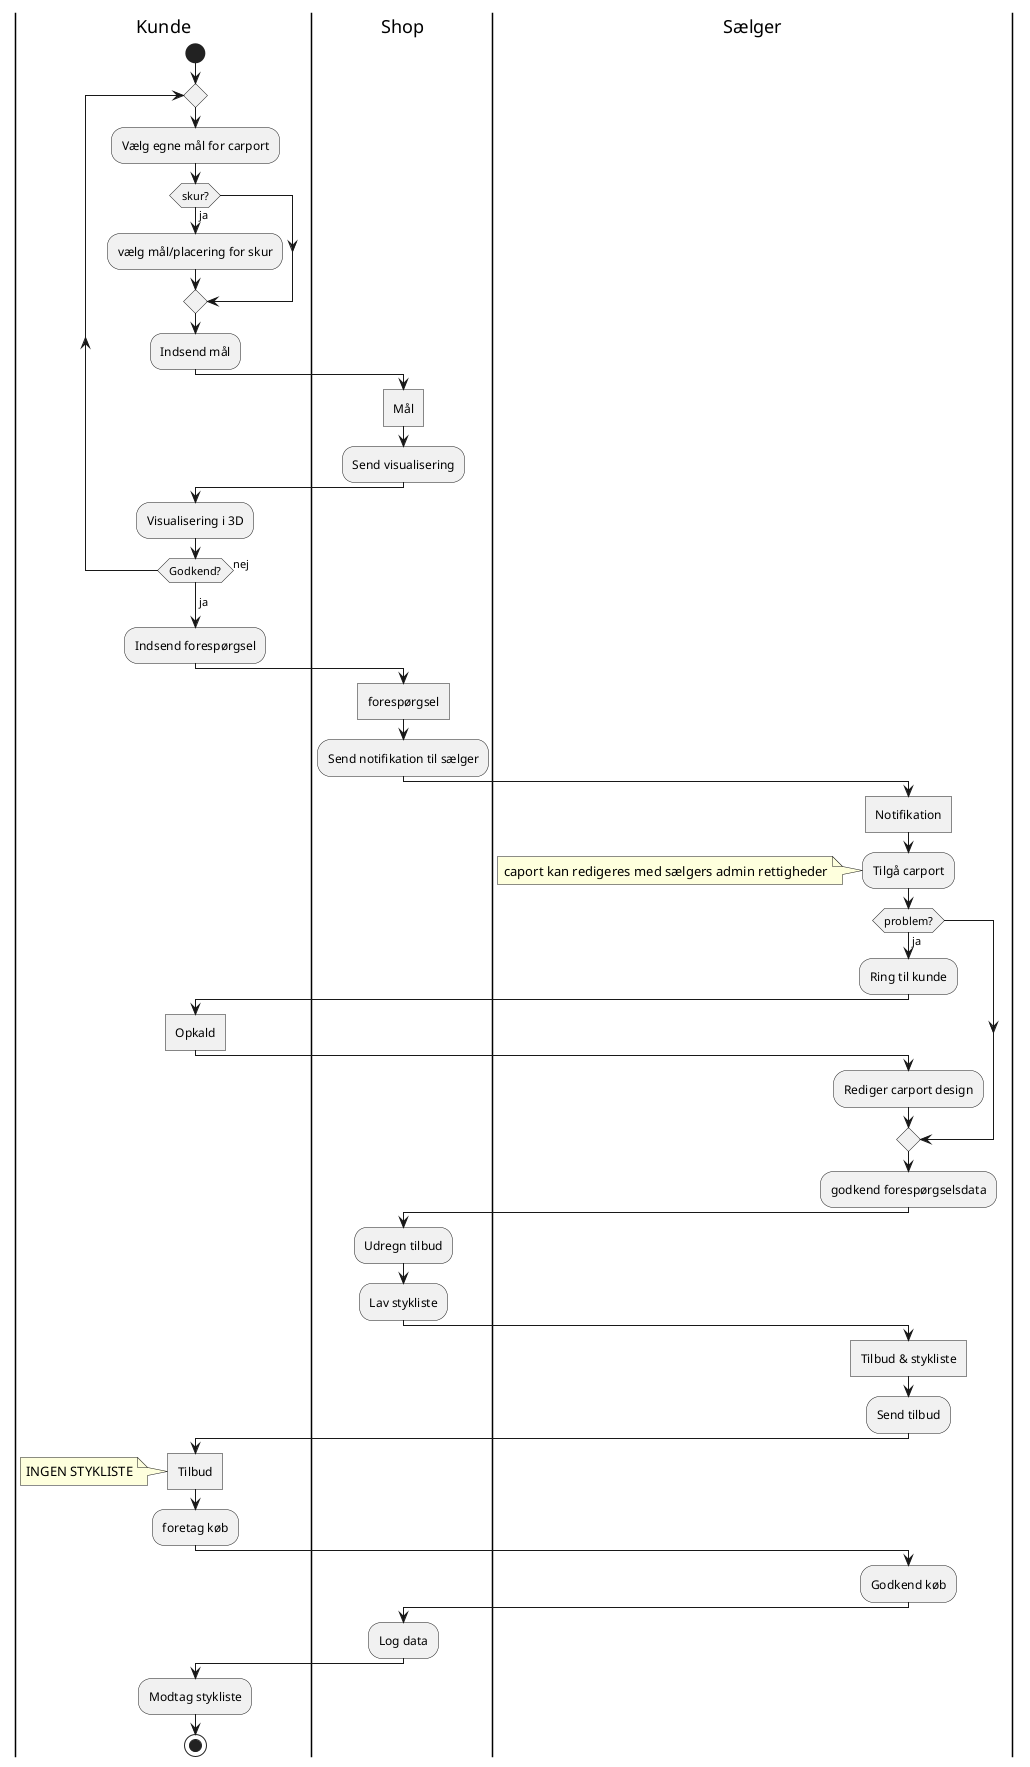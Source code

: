 @startuml
'https://plantuml.com/activity-diagram-beta

|Kunde|
start
repeat
:Vælg egne mål for carport;
if (skur?) is (ja) then
:vælg mål/placering for skur;
endif
:Indsend mål;
|Shop|
:Mål]
:Send visualisering;
|Kunde|
:Visualisering i 3D;
repeat while (Godkend?) is (nej)
-> ja;
:Indsend forespørgsel;
|Shop|
:forespørgsel]
:Send notifikation til sælger;
|Sælger|
:Notifikation]
:Tilgå carport;
note
caport kan redigeres med sælgers admin rettigheder
end note
if (problem?) is (ja) then
:Ring til kunde;
|Kunde|
:Opkald]
|Sælger|
:Rediger carport design;
endif
|Sælger|
:godkend forespørgselsdata;
|Shop|
:Udregn tilbud;
:Lav stykliste;
|Sælger|
:Tilbud & stykliste]
:Send tilbud;
|Kunde|
:Tilbud]
note
INGEN STYKLISTE
end note
:foretag køb;
|Sælger|
:Godkend køb;
|Shop|
:Log data;
|Sælger|
|Kunde|
:Modtag stykliste;

stop

@enduml
